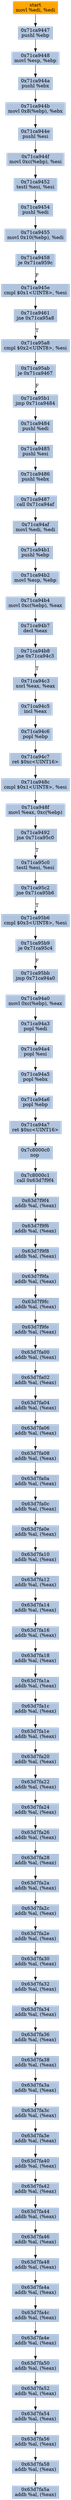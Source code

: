 digraph G {
node[shape=rectangle,style=filled,fillcolor=lightsteelblue,color=lightsteelblue]
bgcolor="transparent"
a0x71ca9445movl_edi_edi[label="start\nmovl %edi, %edi",color="lightgrey",fillcolor="orange"];
a0x71ca9447pushl_ebp[label="0x71ca9447\npushl %ebp"];
a0x71ca9448movl_esp_ebp[label="0x71ca9448\nmovl %esp, %ebp"];
a0x71ca944apushl_ebx[label="0x71ca944a\npushl %ebx"];
a0x71ca944bmovl_0x8ebp__ebx[label="0x71ca944b\nmovl 0x8(%ebp), %ebx"];
a0x71ca944epushl_esi[label="0x71ca944e\npushl %esi"];
a0x71ca944fmovl_0xcebp__esi[label="0x71ca944f\nmovl 0xc(%ebp), %esi"];
a0x71ca9452testl_esi_esi[label="0x71ca9452\ntestl %esi, %esi"];
a0x71ca9454pushl_edi[label="0x71ca9454\npushl %edi"];
a0x71ca9455movl_0x10ebp__edi[label="0x71ca9455\nmovl 0x10(%ebp), %edi"];
a0x71ca9458je_0x71ca959c[label="0x71ca9458\nje 0x71ca959c"];
a0x71ca945ecmpl_0x1UINT8_esi[label="0x71ca945e\ncmpl $0x1<UINT8>, %esi"];
a0x71ca9461jne_0x71ca95a8[label="0x71ca9461\njne 0x71ca95a8"];
a0x71ca95a8cmpl_0x2UINT8_esi[label="0x71ca95a8\ncmpl $0x2<UINT8>, %esi"];
a0x71ca95abje_0x71ca9467[label="0x71ca95ab\nje 0x71ca9467"];
a0x71ca95b1jmp_0x71ca9484[label="0x71ca95b1\njmp 0x71ca9484"];
a0x71ca9484pushl_edi[label="0x71ca9484\npushl %edi"];
a0x71ca9485pushl_esi[label="0x71ca9485\npushl %esi"];
a0x71ca9486pushl_ebx[label="0x71ca9486\npushl %ebx"];
a0x71ca9487call_0x71ca94af[label="0x71ca9487\ncall 0x71ca94af"];
a0x71ca94afmovl_edi_edi[label="0x71ca94af\nmovl %edi, %edi"];
a0x71ca94b1pushl_ebp[label="0x71ca94b1\npushl %ebp"];
a0x71ca94b2movl_esp_ebp[label="0x71ca94b2\nmovl %esp, %ebp"];
a0x71ca94b4movl_0xcebp__eax[label="0x71ca94b4\nmovl 0xc(%ebp), %eax"];
a0x71ca94b7decl_eax[label="0x71ca94b7\ndecl %eax"];
a0x71ca94b8jne_0x71ca94c3[label="0x71ca94b8\njne 0x71ca94c3"];
a0x71ca94c3xorl_eax_eax[label="0x71ca94c3\nxorl %eax, %eax"];
a0x71ca94c5incl_eax[label="0x71ca94c5\nincl %eax"];
a0x71ca94c6popl_ebp[label="0x71ca94c6\npopl %ebp"];
a0x71ca94c7ret_0xcUINT16[label="0x71ca94c7\nret $0xc<UINT16>"];
a0x71ca948ccmpl_0x1UINT8_esi[label="0x71ca948c\ncmpl $0x1<UINT8>, %esi"];
a0x71ca948fmovl_eax_0xcebp_[label="0x71ca948f\nmovl %eax, 0xc(%ebp)"];
a0x71ca9492jne_0x71ca95c0[label="0x71ca9492\njne 0x71ca95c0"];
a0x71ca95c0testl_esi_esi[label="0x71ca95c0\ntestl %esi, %esi"];
a0x71ca95c2jne_0x71ca95b6[label="0x71ca95c2\njne 0x71ca95b6"];
a0x71ca95b6cmpl_0x3UINT8_esi[label="0x71ca95b6\ncmpl $0x3<UINT8>, %esi"];
a0x71ca95b9je_0x71ca95c4[label="0x71ca95b9\nje 0x71ca95c4"];
a0x71ca95bbjmp_0x71ca94a0[label="0x71ca95bb\njmp 0x71ca94a0"];
a0x71ca94a0movl_0xcebp__eax[label="0x71ca94a0\nmovl 0xc(%ebp), %eax"];
a0x71ca94a3popl_edi[label="0x71ca94a3\npopl %edi"];
a0x71ca94a4popl_esi[label="0x71ca94a4\npopl %esi"];
a0x71ca94a5popl_ebx[label="0x71ca94a5\npopl %ebx"];
a0x71ca94a6popl_ebp[label="0x71ca94a6\npopl %ebp"];
a0x71ca94a7ret_0xcUINT16[label="0x71ca94a7\nret $0xc<UINT16>"];
a0x7c8000c0nop_[label="0x7c8000c0\nnop "];
a0x7c8000c1call_0x63d7f9f4[label="0x7c8000c1\ncall 0x63d7f9f4"];
a0x63d7f9f4addb_al_eax_[label="0x63d7f9f4\naddb %al, (%eax)"];
a0x63d7f9f6addb_al_eax_[label="0x63d7f9f6\naddb %al, (%eax)"];
a0x63d7f9f8addb_al_eax_[label="0x63d7f9f8\naddb %al, (%eax)"];
a0x63d7f9faaddb_al_eax_[label="0x63d7f9fa\naddb %al, (%eax)"];
a0x63d7f9fcaddb_al_eax_[label="0x63d7f9fc\naddb %al, (%eax)"];
a0x63d7f9feaddb_al_eax_[label="0x63d7f9fe\naddb %al, (%eax)"];
a0x63d7fa00addb_al_eax_[label="0x63d7fa00\naddb %al, (%eax)"];
a0x63d7fa02addb_al_eax_[label="0x63d7fa02\naddb %al, (%eax)"];
a0x63d7fa04addb_al_eax_[label="0x63d7fa04\naddb %al, (%eax)"];
a0x63d7fa06addb_al_eax_[label="0x63d7fa06\naddb %al, (%eax)"];
a0x63d7fa08addb_al_eax_[label="0x63d7fa08\naddb %al, (%eax)"];
a0x63d7fa0aaddb_al_eax_[label="0x63d7fa0a\naddb %al, (%eax)"];
a0x63d7fa0caddb_al_eax_[label="0x63d7fa0c\naddb %al, (%eax)"];
a0x63d7fa0eaddb_al_eax_[label="0x63d7fa0e\naddb %al, (%eax)"];
a0x63d7fa10addb_al_eax_[label="0x63d7fa10\naddb %al, (%eax)"];
a0x63d7fa12addb_al_eax_[label="0x63d7fa12\naddb %al, (%eax)"];
a0x63d7fa14addb_al_eax_[label="0x63d7fa14\naddb %al, (%eax)"];
a0x63d7fa16addb_al_eax_[label="0x63d7fa16\naddb %al, (%eax)"];
a0x63d7fa18addb_al_eax_[label="0x63d7fa18\naddb %al, (%eax)"];
a0x63d7fa1aaddb_al_eax_[label="0x63d7fa1a\naddb %al, (%eax)"];
a0x63d7fa1caddb_al_eax_[label="0x63d7fa1c\naddb %al, (%eax)"];
a0x63d7fa1eaddb_al_eax_[label="0x63d7fa1e\naddb %al, (%eax)"];
a0x63d7fa20addb_al_eax_[label="0x63d7fa20\naddb %al, (%eax)"];
a0x63d7fa22addb_al_eax_[label="0x63d7fa22\naddb %al, (%eax)"];
a0x63d7fa24addb_al_eax_[label="0x63d7fa24\naddb %al, (%eax)"];
a0x63d7fa26addb_al_eax_[label="0x63d7fa26\naddb %al, (%eax)"];
a0x63d7fa28addb_al_eax_[label="0x63d7fa28\naddb %al, (%eax)"];
a0x63d7fa2aaddb_al_eax_[label="0x63d7fa2a\naddb %al, (%eax)"];
a0x63d7fa2caddb_al_eax_[label="0x63d7fa2c\naddb %al, (%eax)"];
a0x63d7fa2eaddb_al_eax_[label="0x63d7fa2e\naddb %al, (%eax)"];
a0x63d7fa30addb_al_eax_[label="0x63d7fa30\naddb %al, (%eax)"];
a0x63d7fa32addb_al_eax_[label="0x63d7fa32\naddb %al, (%eax)"];
a0x63d7fa34addb_al_eax_[label="0x63d7fa34\naddb %al, (%eax)"];
a0x63d7fa36addb_al_eax_[label="0x63d7fa36\naddb %al, (%eax)"];
a0x63d7fa38addb_al_eax_[label="0x63d7fa38\naddb %al, (%eax)"];
a0x63d7fa3aaddb_al_eax_[label="0x63d7fa3a\naddb %al, (%eax)"];
a0x63d7fa3caddb_al_eax_[label="0x63d7fa3c\naddb %al, (%eax)"];
a0x63d7fa3eaddb_al_eax_[label="0x63d7fa3e\naddb %al, (%eax)"];
a0x63d7fa40addb_al_eax_[label="0x63d7fa40\naddb %al, (%eax)"];
a0x63d7fa42addb_al_eax_[label="0x63d7fa42\naddb %al, (%eax)"];
a0x63d7fa44addb_al_eax_[label="0x63d7fa44\naddb %al, (%eax)"];
a0x63d7fa46addb_al_eax_[label="0x63d7fa46\naddb %al, (%eax)"];
a0x63d7fa48addb_al_eax_[label="0x63d7fa48\naddb %al, (%eax)"];
a0x63d7fa4aaddb_al_eax_[label="0x63d7fa4a\naddb %al, (%eax)"];
a0x63d7fa4caddb_al_eax_[label="0x63d7fa4c\naddb %al, (%eax)"];
a0x63d7fa4eaddb_al_eax_[label="0x63d7fa4e\naddb %al, (%eax)"];
a0x63d7fa50addb_al_eax_[label="0x63d7fa50\naddb %al, (%eax)"];
a0x63d7fa52addb_al_eax_[label="0x63d7fa52\naddb %al, (%eax)"];
a0x63d7fa54addb_al_eax_[label="0x63d7fa54\naddb %al, (%eax)"];
a0x63d7fa56addb_al_eax_[label="0x63d7fa56\naddb %al, (%eax)"];
a0x63d7fa58addb_al_eax_[label="0x63d7fa58\naddb %al, (%eax)"];
a0x63d7fa5aaddb_al_eax_[label="0x63d7fa5a\naddb %al, (%eax)"];
a0x71ca9445movl_edi_edi -> a0x71ca9447pushl_ebp [color="#000000"];
a0x71ca9447pushl_ebp -> a0x71ca9448movl_esp_ebp [color="#000000"];
a0x71ca9448movl_esp_ebp -> a0x71ca944apushl_ebx [color="#000000"];
a0x71ca944apushl_ebx -> a0x71ca944bmovl_0x8ebp__ebx [color="#000000"];
a0x71ca944bmovl_0x8ebp__ebx -> a0x71ca944epushl_esi [color="#000000"];
a0x71ca944epushl_esi -> a0x71ca944fmovl_0xcebp__esi [color="#000000"];
a0x71ca944fmovl_0xcebp__esi -> a0x71ca9452testl_esi_esi [color="#000000"];
a0x71ca9452testl_esi_esi -> a0x71ca9454pushl_edi [color="#000000"];
a0x71ca9454pushl_edi -> a0x71ca9455movl_0x10ebp__edi [color="#000000"];
a0x71ca9455movl_0x10ebp__edi -> a0x71ca9458je_0x71ca959c [color="#000000"];
a0x71ca9458je_0x71ca959c -> a0x71ca945ecmpl_0x1UINT8_esi [color="#000000",label="F"];
a0x71ca945ecmpl_0x1UINT8_esi -> a0x71ca9461jne_0x71ca95a8 [color="#000000"];
a0x71ca9461jne_0x71ca95a8 -> a0x71ca95a8cmpl_0x2UINT8_esi [color="#000000",label="T"];
a0x71ca95a8cmpl_0x2UINT8_esi -> a0x71ca95abje_0x71ca9467 [color="#000000"];
a0x71ca95abje_0x71ca9467 -> a0x71ca95b1jmp_0x71ca9484 [color="#000000",label="F"];
a0x71ca95b1jmp_0x71ca9484 -> a0x71ca9484pushl_edi [color="#000000"];
a0x71ca9484pushl_edi -> a0x71ca9485pushl_esi [color="#000000"];
a0x71ca9485pushl_esi -> a0x71ca9486pushl_ebx [color="#000000"];
a0x71ca9486pushl_ebx -> a0x71ca9487call_0x71ca94af [color="#000000"];
a0x71ca9487call_0x71ca94af -> a0x71ca94afmovl_edi_edi [color="#000000"];
a0x71ca94afmovl_edi_edi -> a0x71ca94b1pushl_ebp [color="#000000"];
a0x71ca94b1pushl_ebp -> a0x71ca94b2movl_esp_ebp [color="#000000"];
a0x71ca94b2movl_esp_ebp -> a0x71ca94b4movl_0xcebp__eax [color="#000000"];
a0x71ca94b4movl_0xcebp__eax -> a0x71ca94b7decl_eax [color="#000000"];
a0x71ca94b7decl_eax -> a0x71ca94b8jne_0x71ca94c3 [color="#000000"];
a0x71ca94b8jne_0x71ca94c3 -> a0x71ca94c3xorl_eax_eax [color="#000000",label="T"];
a0x71ca94c3xorl_eax_eax -> a0x71ca94c5incl_eax [color="#000000"];
a0x71ca94c5incl_eax -> a0x71ca94c6popl_ebp [color="#000000"];
a0x71ca94c6popl_ebp -> a0x71ca94c7ret_0xcUINT16 [color="#000000"];
a0x71ca94c7ret_0xcUINT16 -> a0x71ca948ccmpl_0x1UINT8_esi [color="#000000"];
a0x71ca948ccmpl_0x1UINT8_esi -> a0x71ca948fmovl_eax_0xcebp_ [color="#000000"];
a0x71ca948fmovl_eax_0xcebp_ -> a0x71ca9492jne_0x71ca95c0 [color="#000000"];
a0x71ca9492jne_0x71ca95c0 -> a0x71ca95c0testl_esi_esi [color="#000000",label="T"];
a0x71ca95c0testl_esi_esi -> a0x71ca95c2jne_0x71ca95b6 [color="#000000"];
a0x71ca95c2jne_0x71ca95b6 -> a0x71ca95b6cmpl_0x3UINT8_esi [color="#000000",label="T"];
a0x71ca95b6cmpl_0x3UINT8_esi -> a0x71ca95b9je_0x71ca95c4 [color="#000000"];
a0x71ca95b9je_0x71ca95c4 -> a0x71ca95bbjmp_0x71ca94a0 [color="#000000",label="F"];
a0x71ca95bbjmp_0x71ca94a0 -> a0x71ca94a0movl_0xcebp__eax [color="#000000"];
a0x71ca94a0movl_0xcebp__eax -> a0x71ca94a3popl_edi [color="#000000"];
a0x71ca94a3popl_edi -> a0x71ca94a4popl_esi [color="#000000"];
a0x71ca94a4popl_esi -> a0x71ca94a5popl_ebx [color="#000000"];
a0x71ca94a5popl_ebx -> a0x71ca94a6popl_ebp [color="#000000"];
a0x71ca94a6popl_ebp -> a0x71ca94a7ret_0xcUINT16 [color="#000000"];
a0x71ca94a7ret_0xcUINT16 -> a0x7c8000c0nop_ [color="#000000"];
a0x7c8000c0nop_ -> a0x7c8000c1call_0x63d7f9f4 [color="#000000"];
a0x7c8000c1call_0x63d7f9f4 -> a0x63d7f9f4addb_al_eax_ [color="#000000"];
a0x63d7f9f4addb_al_eax_ -> a0x63d7f9f6addb_al_eax_ [color="#000000"];
a0x63d7f9f6addb_al_eax_ -> a0x63d7f9f8addb_al_eax_ [color="#000000"];
a0x63d7f9f8addb_al_eax_ -> a0x63d7f9faaddb_al_eax_ [color="#000000"];
a0x63d7f9faaddb_al_eax_ -> a0x63d7f9fcaddb_al_eax_ [color="#000000"];
a0x63d7f9fcaddb_al_eax_ -> a0x63d7f9feaddb_al_eax_ [color="#000000"];
a0x63d7f9feaddb_al_eax_ -> a0x63d7fa00addb_al_eax_ [color="#000000"];
a0x63d7fa00addb_al_eax_ -> a0x63d7fa02addb_al_eax_ [color="#000000"];
a0x63d7fa02addb_al_eax_ -> a0x63d7fa04addb_al_eax_ [color="#000000"];
a0x63d7fa04addb_al_eax_ -> a0x63d7fa06addb_al_eax_ [color="#000000"];
a0x63d7fa06addb_al_eax_ -> a0x63d7fa08addb_al_eax_ [color="#000000"];
a0x63d7fa08addb_al_eax_ -> a0x63d7fa0aaddb_al_eax_ [color="#000000"];
a0x63d7fa0aaddb_al_eax_ -> a0x63d7fa0caddb_al_eax_ [color="#000000"];
a0x63d7fa0caddb_al_eax_ -> a0x63d7fa0eaddb_al_eax_ [color="#000000"];
a0x63d7fa0eaddb_al_eax_ -> a0x63d7fa10addb_al_eax_ [color="#000000"];
a0x63d7fa10addb_al_eax_ -> a0x63d7fa12addb_al_eax_ [color="#000000"];
a0x63d7fa12addb_al_eax_ -> a0x63d7fa14addb_al_eax_ [color="#000000"];
a0x63d7fa14addb_al_eax_ -> a0x63d7fa16addb_al_eax_ [color="#000000"];
a0x63d7fa16addb_al_eax_ -> a0x63d7fa18addb_al_eax_ [color="#000000"];
a0x63d7fa18addb_al_eax_ -> a0x63d7fa1aaddb_al_eax_ [color="#000000"];
a0x63d7fa1aaddb_al_eax_ -> a0x63d7fa1caddb_al_eax_ [color="#000000"];
a0x63d7fa1caddb_al_eax_ -> a0x63d7fa1eaddb_al_eax_ [color="#000000"];
a0x63d7fa1eaddb_al_eax_ -> a0x63d7fa20addb_al_eax_ [color="#000000"];
a0x63d7fa20addb_al_eax_ -> a0x63d7fa22addb_al_eax_ [color="#000000"];
a0x63d7fa22addb_al_eax_ -> a0x63d7fa24addb_al_eax_ [color="#000000"];
a0x63d7fa24addb_al_eax_ -> a0x63d7fa26addb_al_eax_ [color="#000000"];
a0x63d7fa26addb_al_eax_ -> a0x63d7fa28addb_al_eax_ [color="#000000"];
a0x63d7fa28addb_al_eax_ -> a0x63d7fa2aaddb_al_eax_ [color="#000000"];
a0x63d7fa2aaddb_al_eax_ -> a0x63d7fa2caddb_al_eax_ [color="#000000"];
a0x63d7fa2caddb_al_eax_ -> a0x63d7fa2eaddb_al_eax_ [color="#000000"];
a0x63d7fa2eaddb_al_eax_ -> a0x63d7fa30addb_al_eax_ [color="#000000"];
a0x63d7fa30addb_al_eax_ -> a0x63d7fa32addb_al_eax_ [color="#000000"];
a0x63d7fa32addb_al_eax_ -> a0x63d7fa34addb_al_eax_ [color="#000000"];
a0x63d7fa34addb_al_eax_ -> a0x63d7fa36addb_al_eax_ [color="#000000"];
a0x63d7fa36addb_al_eax_ -> a0x63d7fa38addb_al_eax_ [color="#000000"];
a0x63d7fa38addb_al_eax_ -> a0x63d7fa3aaddb_al_eax_ [color="#000000"];
a0x63d7fa3aaddb_al_eax_ -> a0x63d7fa3caddb_al_eax_ [color="#000000"];
a0x63d7fa3caddb_al_eax_ -> a0x63d7fa3eaddb_al_eax_ [color="#000000"];
a0x63d7fa3eaddb_al_eax_ -> a0x63d7fa40addb_al_eax_ [color="#000000"];
a0x63d7fa40addb_al_eax_ -> a0x63d7fa42addb_al_eax_ [color="#000000"];
a0x63d7fa42addb_al_eax_ -> a0x63d7fa44addb_al_eax_ [color="#000000"];
a0x63d7fa44addb_al_eax_ -> a0x63d7fa46addb_al_eax_ [color="#000000"];
a0x63d7fa46addb_al_eax_ -> a0x63d7fa48addb_al_eax_ [color="#000000"];
a0x63d7fa48addb_al_eax_ -> a0x63d7fa4aaddb_al_eax_ [color="#000000"];
a0x63d7fa4aaddb_al_eax_ -> a0x63d7fa4caddb_al_eax_ [color="#000000"];
a0x63d7fa4caddb_al_eax_ -> a0x63d7fa4eaddb_al_eax_ [color="#000000"];
a0x63d7fa4eaddb_al_eax_ -> a0x63d7fa50addb_al_eax_ [color="#000000"];
a0x63d7fa50addb_al_eax_ -> a0x63d7fa52addb_al_eax_ [color="#000000"];
a0x63d7fa52addb_al_eax_ -> a0x63d7fa54addb_al_eax_ [color="#000000"];
a0x63d7fa54addb_al_eax_ -> a0x63d7fa56addb_al_eax_ [color="#000000"];
a0x63d7fa56addb_al_eax_ -> a0x63d7fa58addb_al_eax_ [color="#000000"];
a0x63d7fa58addb_al_eax_ -> a0x63d7fa5aaddb_al_eax_ [color="#000000"];
}
